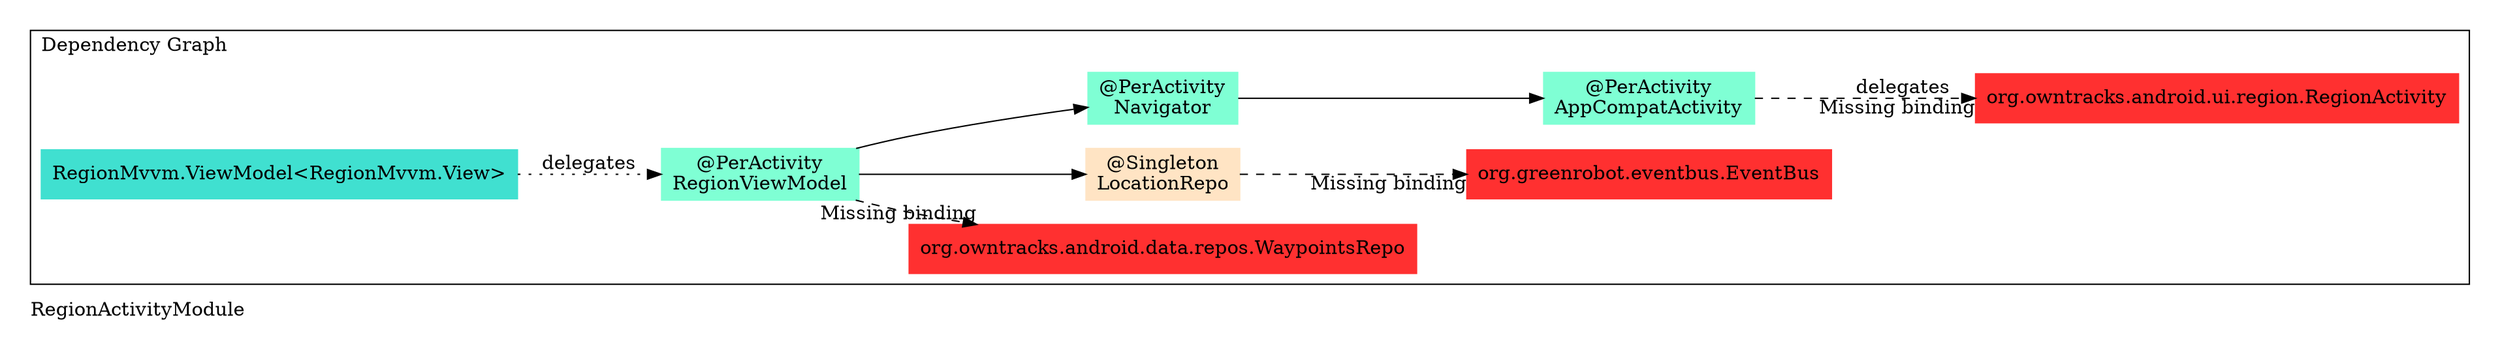 digraph "org.owntracks.android.ui.region.RegionActivityModule" {
  graph [rankdir="LR", labeljust="l", label="RegionActivityModule", pad="0.2", compound="true"]
  node [shape="rectangle", style="filled", color="turquoise"]
  subgraph "cluster_Entry Points" {
    graph [labeljust="l", label="Entry Points"]
    node [shape="component", penwidth="2"]
  }
  subgraph "cluster_Dependency Graph" {
    graph [labeljust="l", label="Dependency Graph"]
    "1bcf7094-bd21-4ba3-985b-9b1e850b7f88" [label="@PerActivity\nAppCompatActivity", color="aquamarine"]
    "eb790dce-0f94-46d7-80e1-149112cf9a31" [label="org.owntracks.android.ui.region.RegionActivity", color="firebrick1"]
    "b0464968-0542-49fd-8a8d-fa927e4223df" [label="RegionMvvm.ViewModel<RegionMvvm.View>", color="turquoise"]
    "64442b4c-e00a-481c-80da-db166f1edaad" [label="@PerActivity\nRegionViewModel", color="aquamarine"]
    "3c53d3ee-2d1f-4e2a-9fd5-b85326ccea03" [label="org.owntracks.android.data.repos.WaypointsRepo", color="firebrick1"]
    "1105ee19-8c79-4ae8-9fa1-8bc9d02262fa" [label="@Singleton\nLocationRepo", color="bisque"]
    "db59b40a-5a29-4879-b533-c597981c4059" [label="@PerActivity\nNavigator", color="aquamarine"]
    "99fa70f0-1602-43c6-8be0-76443ef630bb" [label="org.greenrobot.eventbus.EventBus", color="firebrick1"]
  }
  subgraph "cluster_Subcomponents" {
    graph [labeljust="l", shape="folder", label="Subcomponents"]
  }
  "db59b40a-5a29-4879-b533-c597981c4059" -> "1bcf7094-bd21-4ba3-985b-9b1e850b7f88"
  "1bcf7094-bd21-4ba3-985b-9b1e850b7f88" -> "eb790dce-0f94-46d7-80e1-149112cf9a31" [style="dashed", label="delegates", arrowType="empty", headlabel="Missing binding"]
  "b0464968-0542-49fd-8a8d-fa927e4223df" -> "64442b4c-e00a-481c-80da-db166f1edaad" [style="dotted", label="delegates"]
  "64442b4c-e00a-481c-80da-db166f1edaad" -> "1105ee19-8c79-4ae8-9fa1-8bc9d02262fa"
  "64442b4c-e00a-481c-80da-db166f1edaad" -> "3c53d3ee-2d1f-4e2a-9fd5-b85326ccea03" [style="dashed", arrowType="empty", headlabel="Missing binding"]
  "64442b4c-e00a-481c-80da-db166f1edaad" -> "db59b40a-5a29-4879-b533-c597981c4059"
  "1105ee19-8c79-4ae8-9fa1-8bc9d02262fa" -> "99fa70f0-1602-43c6-8be0-76443ef630bb" [style="dashed", arrowType="empty", headlabel="Missing binding"]
}
